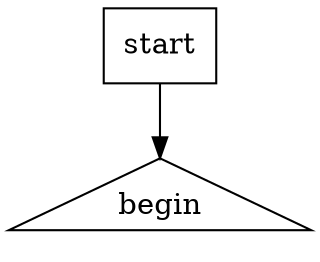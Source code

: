 digraph G {
    begin [label="begin", shape=triangle];
    start [label="start", shape=box];
    start -> begin;
}